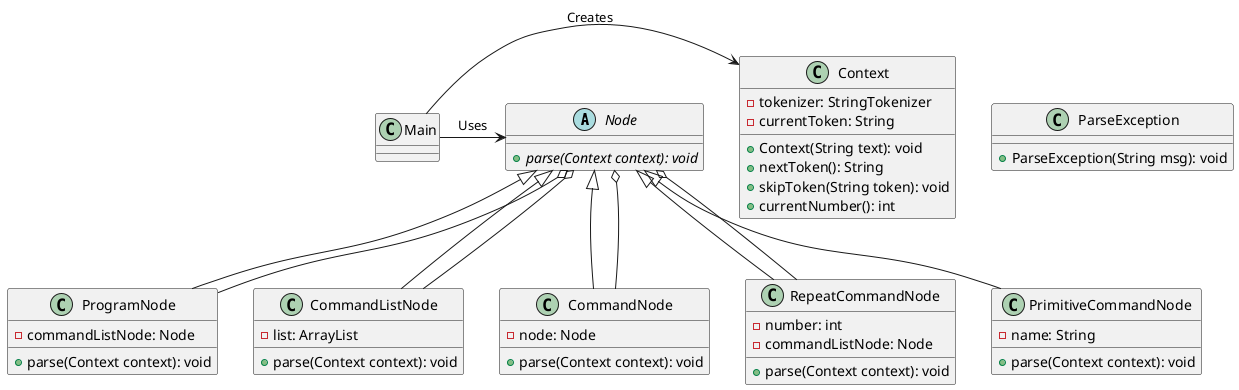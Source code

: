 @startuml Interpreter
abstract Node{
  + {abstract} parse(Context context): void
}

class ProgramNode extends Node{
  - commandListNode: Node
  + parse(Context context): void
}

class CommandListNode extends Node{
  - list: ArrayList
  + parse(Context context): void
}

class CommandNode extends Node{
  - node: Node
  + parse(Context context): void
}

class RepeatCommandNode extends Node{
  - number: int
  - commandListNode: Node
  + parse(Context context): void
}

class PrimitiveCommandNode extends Node{
  - name: String
  + parse(Context context): void
}

class Context{
  - tokenizer: StringTokenizer
  - currentToken: String
  + Context(String text): void
  + nextToken(): String
  + skipToken(String token): void
  + currentNumber(): int
}

class ParseException {
  + ParseException(String msg): void
}

class Main {}

Main -right-> Context: Creates
Main -right-> Node: Uses
ProgramNode --o Node
RepeatCommandNode --o Node
CommandListNode --o Node
CommandNode --o Node
@enduml